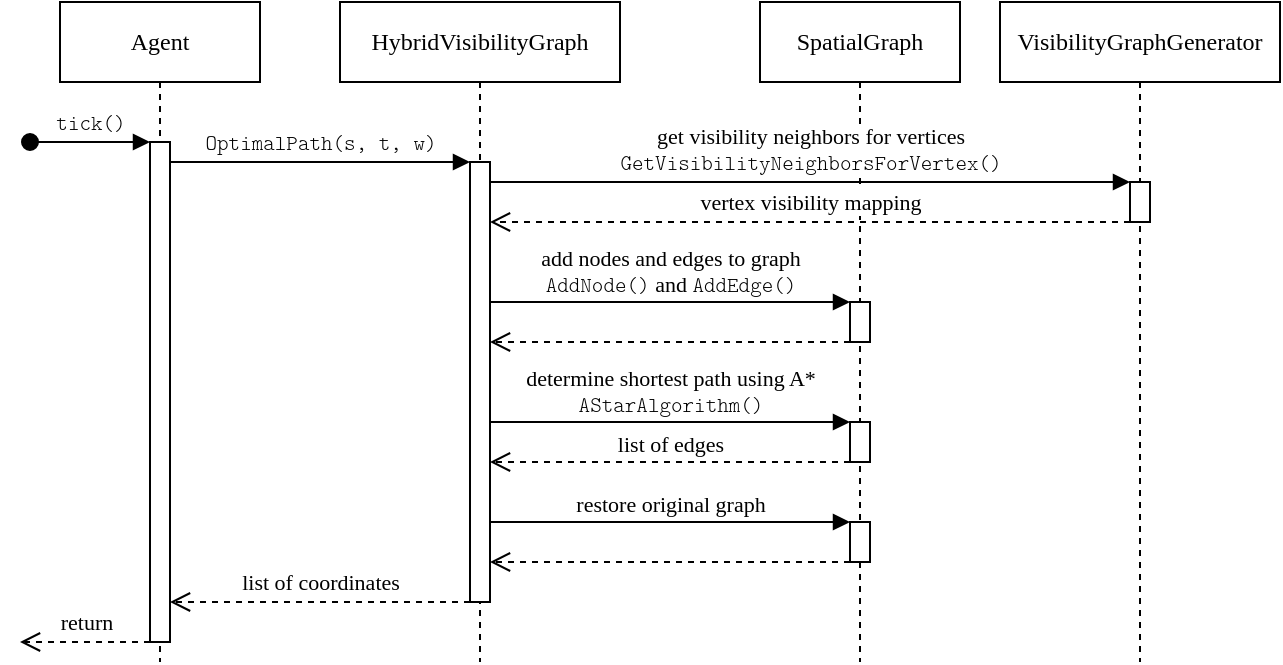 <mxfile version="21.6.2" type="device">
  <diagram name="Page-1" id="2YBvvXClWsGukQMizWep">
    <mxGraphModel dx="978" dy="452" grid="1" gridSize="10" guides="1" tooltips="1" connect="1" arrows="1" fold="1" page="1" pageScale="1" pageWidth="850" pageHeight="1100" math="0" shadow="0">
      <root>
        <mxCell id="0" />
        <mxCell id="1" parent="0" />
        <mxCell id="KojrpJjP8F1jOrN7t3VQ-14" value="Agent" style="shape=umlLifeline;perimeter=lifelinePerimeter;whiteSpace=wrap;html=1;container=0;dropTarget=0;collapsible=0;recursiveResize=0;outlineConnect=0;portConstraint=eastwest;newEdgeStyle={&quot;edgeStyle&quot;:&quot;elbowEdgeStyle&quot;,&quot;elbow&quot;:&quot;vertical&quot;,&quot;curved&quot;:0,&quot;rounded&quot;:0};fontFamily=Linux Libertine;" parent="1" vertex="1">
          <mxGeometry x="50" y="50" width="100" height="330" as="geometry" />
        </mxCell>
        <mxCell id="KojrpJjP8F1jOrN7t3VQ-15" value="" style="html=1;points=[];perimeter=orthogonalPerimeter;outlineConnect=0;targetShapes=umlLifeline;portConstraint=eastwest;newEdgeStyle={&quot;edgeStyle&quot;:&quot;elbowEdgeStyle&quot;,&quot;elbow&quot;:&quot;vertical&quot;,&quot;curved&quot;:0,&quot;rounded&quot;:0};fontFamily=Linux Libertine;" parent="KojrpJjP8F1jOrN7t3VQ-14" vertex="1">
          <mxGeometry x="45" y="70" width="10" height="250" as="geometry" />
        </mxCell>
        <mxCell id="KojrpJjP8F1jOrN7t3VQ-16" value="tick()" style="html=1;verticalAlign=bottom;startArrow=oval;endArrow=block;startSize=8;edgeStyle=elbowEdgeStyle;elbow=vertical;curved=0;rounded=0;fontFamily=Latin Modern Mono Light;spacing=3;" parent="KojrpJjP8F1jOrN7t3VQ-14" target="KojrpJjP8F1jOrN7t3VQ-15" edge="1">
          <mxGeometry relative="1" as="geometry">
            <mxPoint x="-15" y="70" as="sourcePoint" />
          </mxGeometry>
        </mxCell>
        <mxCell id="KojrpJjP8F1jOrN7t3VQ-17" value="HybridVisibilityGraph" style="shape=umlLifeline;perimeter=lifelinePerimeter;whiteSpace=wrap;html=1;container=0;dropTarget=0;collapsible=0;recursiveResize=0;outlineConnect=0;portConstraint=eastwest;newEdgeStyle={&quot;edgeStyle&quot;:&quot;elbowEdgeStyle&quot;,&quot;elbow&quot;:&quot;vertical&quot;,&quot;curved&quot;:0,&quot;rounded&quot;:0};fontFamily=Linux Libertine;" parent="1" vertex="1">
          <mxGeometry x="190" y="50" width="140" height="330" as="geometry" />
        </mxCell>
        <mxCell id="KojrpJjP8F1jOrN7t3VQ-18" value="" style="html=1;points=[];perimeter=orthogonalPerimeter;outlineConnect=0;targetShapes=umlLifeline;portConstraint=eastwest;newEdgeStyle={&quot;edgeStyle&quot;:&quot;elbowEdgeStyle&quot;,&quot;elbow&quot;:&quot;vertical&quot;,&quot;curved&quot;:0,&quot;rounded&quot;:0};fontFamily=Linux Libertine;" parent="KojrpJjP8F1jOrN7t3VQ-17" vertex="1">
          <mxGeometry x="65" y="80" width="10" height="220" as="geometry" />
        </mxCell>
        <mxCell id="KojrpJjP8F1jOrN7t3VQ-19" value="&lt;div&gt;OptimalPath(s, t, w)&lt;/div&gt;" style="html=1;verticalAlign=bottom;endArrow=block;edgeStyle=elbowEdgeStyle;elbow=horizontal;curved=0;rounded=0;fontFamily=Latin Modern Mono Light;spacing=3;" parent="1" source="KojrpJjP8F1jOrN7t3VQ-15" target="KojrpJjP8F1jOrN7t3VQ-18" edge="1">
          <mxGeometry relative="1" as="geometry">
            <mxPoint x="205" y="140" as="sourcePoint" />
            <Array as="points">
              <mxPoint x="190" y="130" />
            </Array>
          </mxGeometry>
        </mxCell>
        <mxCell id="KojrpJjP8F1jOrN7t3VQ-20" value="list of coordinates" style="html=1;verticalAlign=bottom;endArrow=open;dashed=1;endSize=8;edgeStyle=elbowEdgeStyle;elbow=vertical;curved=0;rounded=0;fontFamily=Linux Libertine;spacing=3;" parent="1" source="KojrpJjP8F1jOrN7t3VQ-18" target="KojrpJjP8F1jOrN7t3VQ-15" edge="1">
          <mxGeometry relative="1" as="geometry">
            <mxPoint x="205" y="215" as="targetPoint" />
            <Array as="points">
              <mxPoint x="240" y="350" />
              <mxPoint x="230" y="340" />
              <mxPoint x="140" y="330" />
              <mxPoint x="180" y="310" />
              <mxPoint x="210" y="240" />
              <mxPoint x="130" y="280" />
              <mxPoint x="220" y="240" />
              <mxPoint x="250" y="250" />
              <mxPoint x="200" y="290" />
            </Array>
          </mxGeometry>
        </mxCell>
        <mxCell id="KojrpJjP8F1jOrN7t3VQ-21" value="&lt;div&gt;VisibilityGraphGenerator&lt;/div&gt;" style="shape=umlLifeline;perimeter=lifelinePerimeter;whiteSpace=wrap;html=1;container=1;dropTarget=0;collapsible=0;recursiveResize=0;outlineConnect=0;portConstraint=eastwest;newEdgeStyle={&quot;edgeStyle&quot;:&quot;elbowEdgeStyle&quot;,&quot;elbow&quot;:&quot;vertical&quot;,&quot;curved&quot;:0,&quot;rounded&quot;:0};fontFamily=Linux Libertine;" parent="1" vertex="1">
          <mxGeometry x="520" y="50" width="140" height="330" as="geometry" />
        </mxCell>
        <mxCell id="KojrpJjP8F1jOrN7t3VQ-22" value="" style="html=1;points=[];perimeter=orthogonalPerimeter;outlineConnect=0;targetShapes=umlLifeline;portConstraint=eastwest;newEdgeStyle={&quot;edgeStyle&quot;:&quot;elbowEdgeStyle&quot;,&quot;elbow&quot;:&quot;vertical&quot;,&quot;curved&quot;:0,&quot;rounded&quot;:0};fontFamily=Linux Libertine;" parent="KojrpJjP8F1jOrN7t3VQ-21" vertex="1">
          <mxGeometry x="65" y="90" width="10" height="20" as="geometry" />
        </mxCell>
        <mxCell id="KojrpJjP8F1jOrN7t3VQ-25" value="return" style="html=1;verticalAlign=bottom;endArrow=open;dashed=1;endSize=8;edgeStyle=elbowEdgeStyle;elbow=vertical;curved=0;rounded=0;fontFamily=Linux Libertine;spacing=3;" parent="1" edge="1" source="KojrpJjP8F1jOrN7t3VQ-15">
          <mxGeometry relative="1" as="geometry">
            <mxPoint x="30" y="370" as="targetPoint" />
            <Array as="points">
              <mxPoint x="80" y="370" />
              <mxPoint x="70" y="440" />
              <mxPoint x="90" y="380" />
              <mxPoint x="80" y="400" />
              <mxPoint x="60" y="380" />
              <mxPoint x="135" y="440" />
              <mxPoint x="165" y="450" />
              <mxPoint x="115" y="490" />
            </Array>
            <mxPoint x="95" y="470" as="sourcePoint" />
          </mxGeometry>
        </mxCell>
        <mxCell id="KojrpJjP8F1jOrN7t3VQ-31" value="SpatialGraph" style="shape=umlLifeline;perimeter=lifelinePerimeter;whiteSpace=wrap;html=1;container=1;dropTarget=0;collapsible=0;recursiveResize=0;outlineConnect=0;portConstraint=eastwest;newEdgeStyle={&quot;edgeStyle&quot;:&quot;elbowEdgeStyle&quot;,&quot;elbow&quot;:&quot;vertical&quot;,&quot;curved&quot;:0,&quot;rounded&quot;:0};fontFamily=Linux Libertine;" parent="1" vertex="1">
          <mxGeometry x="400" y="50" width="100" height="330" as="geometry" />
        </mxCell>
        <mxCell id="KojrpJjP8F1jOrN7t3VQ-32" value="" style="html=1;points=[];perimeter=orthogonalPerimeter;outlineConnect=0;targetShapes=umlLifeline;portConstraint=eastwest;newEdgeStyle={&quot;edgeStyle&quot;:&quot;elbowEdgeStyle&quot;,&quot;elbow&quot;:&quot;vertical&quot;,&quot;curved&quot;:0,&quot;rounded&quot;:0};" parent="KojrpJjP8F1jOrN7t3VQ-31" vertex="1">
          <mxGeometry x="45" y="210" width="10" height="20" as="geometry" />
        </mxCell>
        <mxCell id="KojrpJjP8F1jOrN7t3VQ-38" value="" style="html=1;points=[];perimeter=orthogonalPerimeter;outlineConnect=0;targetShapes=umlLifeline;portConstraint=eastwest;newEdgeStyle={&quot;edgeStyle&quot;:&quot;elbowEdgeStyle&quot;,&quot;elbow&quot;:&quot;vertical&quot;,&quot;curved&quot;:0,&quot;rounded&quot;:0};" parent="KojrpJjP8F1jOrN7t3VQ-31" vertex="1">
          <mxGeometry x="45" y="150" width="10" height="20" as="geometry" />
        </mxCell>
        <mxCell id="CURNNvBHeYC3kacrVr3i-1" value="" style="html=1;points=[];perimeter=orthogonalPerimeter;outlineConnect=0;targetShapes=umlLifeline;portConstraint=eastwest;newEdgeStyle={&quot;edgeStyle&quot;:&quot;elbowEdgeStyle&quot;,&quot;elbow&quot;:&quot;vertical&quot;,&quot;curved&quot;:0,&quot;rounded&quot;:0};" parent="KojrpJjP8F1jOrN7t3VQ-31" vertex="1">
          <mxGeometry x="45" y="260" width="10" height="20" as="geometry" />
        </mxCell>
        <mxCell id="KojrpJjP8F1jOrN7t3VQ-36" value="list of edges" style="html=1;verticalAlign=bottom;endArrow=open;dashed=1;endSize=8;edgeStyle=elbowEdgeStyle;elbow=vertical;curved=0;rounded=0;fontFamily=Linux Libertine;" parent="1" source="KojrpJjP8F1jOrN7t3VQ-32" target="KojrpJjP8F1jOrN7t3VQ-18" edge="1">
          <mxGeometry relative="1" as="geometry">
            <mxPoint x="470" y="240" as="sourcePoint" />
            <mxPoint x="390" y="240" as="targetPoint" />
            <Array as="points">
              <mxPoint x="420" y="280" />
              <mxPoint x="370" y="320" />
              <mxPoint x="580" y="320" />
              <mxPoint x="530" y="290" />
              <mxPoint x="580" y="270" />
              <mxPoint x="390" y="240" />
            </Array>
            <mxPoint as="offset" />
          </mxGeometry>
        </mxCell>
        <mxCell id="KojrpJjP8F1jOrN7t3VQ-37" value="&lt;div&gt;determine shortest path using A*&lt;/div&gt;&lt;div&gt;&lt;font face=&quot;Latin Modern Mono Light&quot;&gt;AStarAlgorithm()&lt;/font&gt;&lt;br&gt;&lt;/div&gt;" style="html=1;verticalAlign=bottom;endArrow=block;edgeStyle=elbowEdgeStyle;elbow=vertical;curved=0;rounded=0;fontFamily=Linux Libertine;" parent="1" source="KojrpJjP8F1jOrN7t3VQ-18" target="KojrpJjP8F1jOrN7t3VQ-32" edge="1">
          <mxGeometry width="80" relative="1" as="geometry">
            <mxPoint x="390" y="240" as="sourcePoint" />
            <mxPoint x="470" y="240" as="targetPoint" />
            <Array as="points">
              <mxPoint x="430" y="260" />
              <mxPoint x="380" y="290" />
              <mxPoint x="570" y="290" />
              <mxPoint x="600" y="270" />
              <mxPoint x="550" y="260" />
              <mxPoint x="550" y="250" />
              <mxPoint x="540" y="230" />
              <mxPoint x="470" y="240" />
            </Array>
          </mxGeometry>
        </mxCell>
        <mxCell id="KojrpJjP8F1jOrN7t3VQ-39" value="&lt;div&gt;add nodes and edges to graph&lt;/div&gt;&lt;div&gt;&lt;font face=&quot;Latin Modern Mono Light&quot;&gt;AddNode()&lt;/font&gt; and &lt;font face=&quot;Latin Modern Mono Light&quot;&gt;AddEdge()&lt;/font&gt;&lt;br&gt;&lt;/div&gt;" style="html=1;verticalAlign=bottom;endArrow=block;edgeStyle=elbowEdgeStyle;elbow=vertical;curved=0;rounded=0;fontFamily=Linux Libertine;" parent="1" source="KojrpJjP8F1jOrN7t3VQ-18" target="KojrpJjP8F1jOrN7t3VQ-38" edge="1">
          <mxGeometry width="80" relative="1" as="geometry">
            <mxPoint x="360" y="210" as="sourcePoint" />
            <mxPoint x="505" y="200" as="targetPoint" />
            <Array as="points">
              <mxPoint x="420" y="200" />
              <mxPoint x="550" y="210" />
            </Array>
          </mxGeometry>
        </mxCell>
        <mxCell id="KojrpJjP8F1jOrN7t3VQ-40" value="" style="html=1;verticalAlign=bottom;endArrow=open;dashed=1;endSize=8;edgeStyle=elbowEdgeStyle;elbow=vertical;curved=0;rounded=0;fontFamily=Linux Libertine;" parent="1" source="KojrpJjP8F1jOrN7t3VQ-38" target="KojrpJjP8F1jOrN7t3VQ-18" edge="1">
          <mxGeometry relative="1" as="geometry">
            <mxPoint x="470" y="240" as="sourcePoint" />
            <mxPoint x="390" y="240" as="targetPoint" />
            <Array as="points">
              <mxPoint x="430" y="220" />
              <mxPoint x="600" y="250" />
              <mxPoint x="540" y="240" />
              <mxPoint x="510" y="230" />
              <mxPoint x="480" y="240" />
            </Array>
          </mxGeometry>
        </mxCell>
        <mxCell id="CURNNvBHeYC3kacrVr3i-2" value="restore original graph" style="html=1;verticalAlign=bottom;endArrow=block;edgeStyle=elbowEdgeStyle;elbow=vertical;curved=0;rounded=0;fontFamily=Linux Libertine;" parent="1" source="KojrpJjP8F1jOrN7t3VQ-18" target="CURNNvBHeYC3kacrVr3i-1" edge="1">
          <mxGeometry relative="1" as="geometry">
            <mxPoint x="320" y="380" as="sourcePoint" />
            <Array as="points">
              <mxPoint x="430" y="310" />
              <mxPoint x="410" y="370" />
            </Array>
          </mxGeometry>
        </mxCell>
        <mxCell id="CURNNvBHeYC3kacrVr3i-3" value="" style="html=1;verticalAlign=bottom;endArrow=open;dashed=1;endSize=8;edgeStyle=elbowEdgeStyle;elbow=vertical;curved=0;rounded=0;" parent="1" source="CURNNvBHeYC3kacrVr3i-1" target="KojrpJjP8F1jOrN7t3VQ-18" edge="1">
          <mxGeometry relative="1" as="geometry">
            <mxPoint x="375" y="435" as="targetPoint" />
            <Array as="points">
              <mxPoint x="420" y="330" />
            </Array>
          </mxGeometry>
        </mxCell>
        <mxCell id="KojrpJjP8F1jOrN7t3VQ-24" value="vertex visibility mapping" style="html=1;verticalAlign=bottom;endArrow=open;dashed=1;endSize=8;edgeStyle=elbowEdgeStyle;elbow=vertical;curved=0;rounded=0;fontFamily=Linux Libertine;spacing=3;" parent="1" source="KojrpJjP8F1jOrN7t3VQ-22" target="KojrpJjP8F1jOrN7t3VQ-18" edge="1">
          <mxGeometry relative="1" as="geometry">
            <mxPoint x="300" y="230" as="targetPoint" />
            <Array as="points">
              <mxPoint x="580" y="160" />
              <mxPoint x="450" y="180" />
              <mxPoint x="440" y="220" />
              <mxPoint x="430" y="190" />
              <mxPoint x="430" y="210" />
              <mxPoint x="430" y="230" />
              <mxPoint x="440" y="270" />
              <mxPoint x="450" y="230" />
            </Array>
            <mxPoint x="480" y="230" as="sourcePoint" />
          </mxGeometry>
        </mxCell>
        <mxCell id="KojrpJjP8F1jOrN7t3VQ-23" value="&lt;div&gt;get visibility neighbors for vertices&lt;/div&gt;&lt;div&gt;&lt;font face=&quot;Latin Modern Mono Light&quot;&gt;GetVisibilityNeighborsForVertex()&lt;/font&gt;&lt;br&gt;&lt;/div&gt;" style="html=1;verticalAlign=bottom;endArrow=block;edgeStyle=elbowEdgeStyle;elbow=vertical;curved=0;rounded=0;fontFamily=Linux Libertine;spacing=3;labelBorderColor=none;labelBackgroundColor=#FFFFFF;" parent="1" source="KojrpJjP8F1jOrN7t3VQ-18" target="KojrpJjP8F1jOrN7t3VQ-22" edge="1">
          <mxGeometry width="80" relative="1" as="geometry">
            <mxPoint x="340" y="230" as="sourcePoint" />
            <mxPoint x="420" y="230" as="targetPoint" />
            <Array as="points">
              <mxPoint x="450" y="140" />
              <mxPoint x="440" y="150" />
              <mxPoint x="310" y="150" />
              <mxPoint x="380" y="160" />
              <mxPoint x="460" y="140" />
              <mxPoint x="430" y="170" />
              <mxPoint x="340" y="260" />
            </Array>
          </mxGeometry>
        </mxCell>
      </root>
    </mxGraphModel>
  </diagram>
</mxfile>
